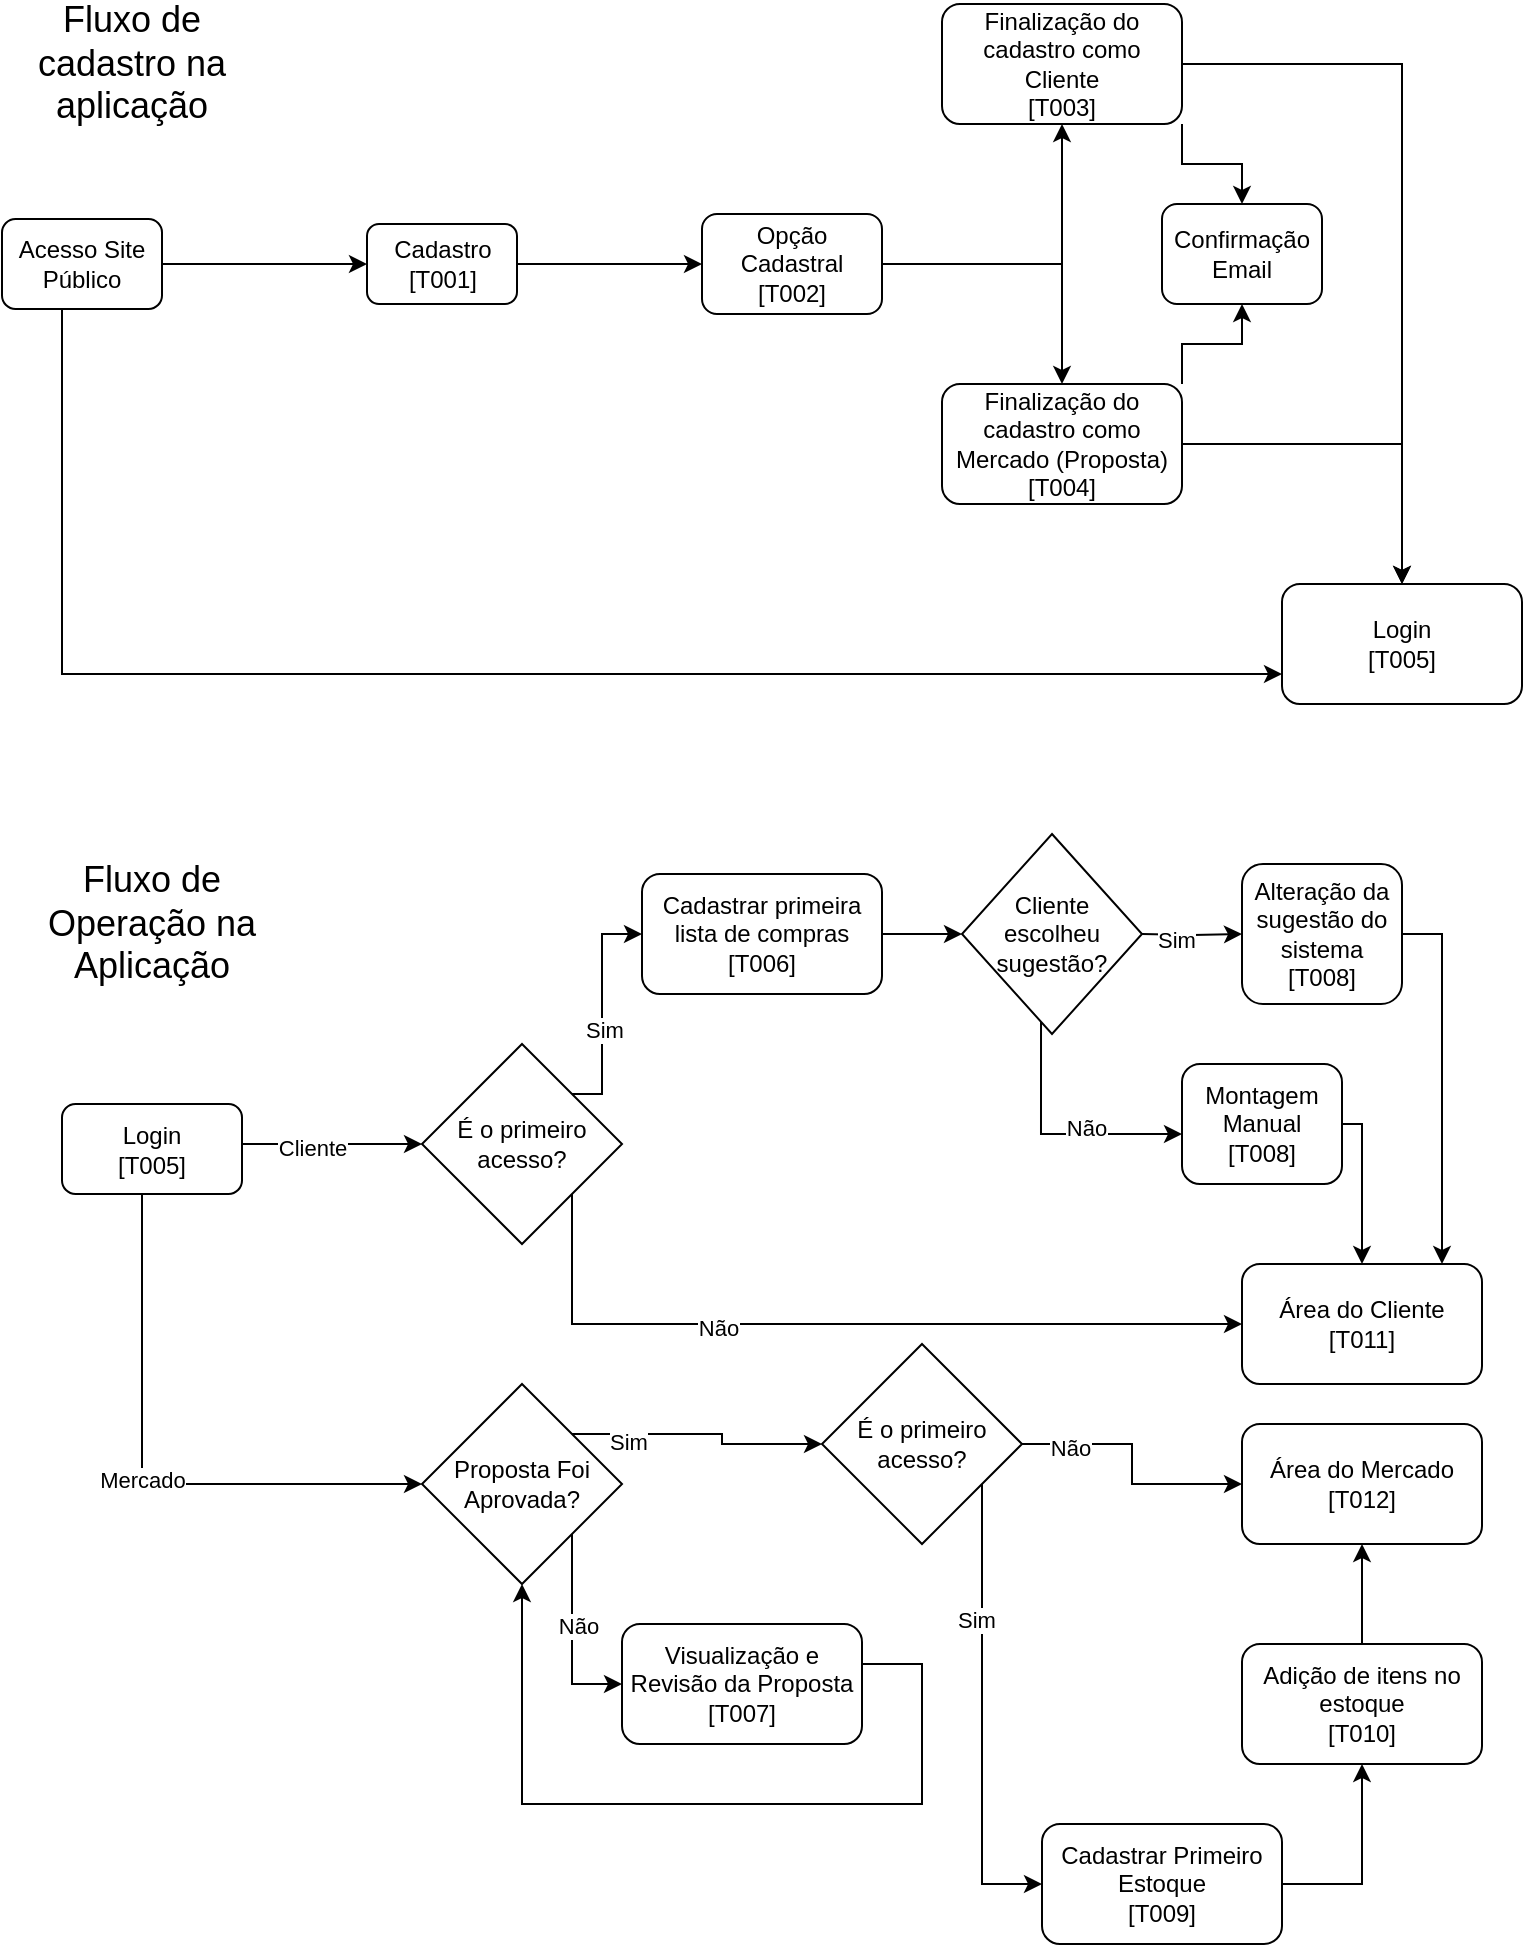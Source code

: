<mxfile version="20.8.3" type="github">
  <diagram id="kgpKYQtTHZ0yAKxKKP6v" name="Page-1">
    <mxGraphModel dx="995" dy="458" grid="1" gridSize="10" guides="1" tooltips="1" connect="1" arrows="1" fold="1" page="1" pageScale="1" pageWidth="850" pageHeight="1100" math="0" shadow="0">
      <root>
        <mxCell id="0" />
        <mxCell id="1" parent="0" />
        <mxCell id="jF51_TRKOIB4lYGw2IrB-8" style="edgeStyle=orthogonalEdgeStyle;rounded=0;orthogonalLoop=1;jettySize=auto;html=1;" parent="1" source="jF51_TRKOIB4lYGw2IrB-1" target="jF51_TRKOIB4lYGw2IrB-2" edge="1">
          <mxGeometry relative="1" as="geometry" />
        </mxCell>
        <mxCell id="jF51_TRKOIB4lYGw2IrB-13" style="edgeStyle=orthogonalEdgeStyle;rounded=0;orthogonalLoop=1;jettySize=auto;html=1;entryX=0;entryY=0.75;entryDx=0;entryDy=0;" parent="1" source="jF51_TRKOIB4lYGw2IrB-1" target="jF51_TRKOIB4lYGw2IrB-7" edge="1">
          <mxGeometry relative="1" as="geometry">
            <Array as="points">
              <mxPoint x="80" y="395" />
            </Array>
          </mxGeometry>
        </mxCell>
        <mxCell id="jF51_TRKOIB4lYGw2IrB-1" value="Acesso Site Público" style="rounded=1;whiteSpace=wrap;html=1;" parent="1" vertex="1">
          <mxGeometry x="50" y="167.5" width="80" height="45" as="geometry" />
        </mxCell>
        <mxCell id="jF51_TRKOIB4lYGw2IrB-10" style="edgeStyle=orthogonalEdgeStyle;rounded=0;orthogonalLoop=1;jettySize=auto;html=1;exitX=1;exitY=0.5;exitDx=0;exitDy=0;entryX=0;entryY=0.5;entryDx=0;entryDy=0;" parent="1" source="jF51_TRKOIB4lYGw2IrB-2" target="jF51_TRKOIB4lYGw2IrB-4" edge="1">
          <mxGeometry relative="1" as="geometry" />
        </mxCell>
        <mxCell id="jF51_TRKOIB4lYGw2IrB-2" value="Cadastro&lt;br&gt;[T001]" style="rounded=1;whiteSpace=wrap;html=1;" parent="1" vertex="1">
          <mxGeometry x="232.5" y="170" width="75" height="40" as="geometry" />
        </mxCell>
        <mxCell id="jF51_TRKOIB4lYGw2IrB-3" value="Confirmação Email" style="rounded=1;whiteSpace=wrap;html=1;" parent="1" vertex="1">
          <mxGeometry x="630" y="160" width="80" height="50" as="geometry" />
        </mxCell>
        <mxCell id="jF51_TRKOIB4lYGw2IrB-11" style="edgeStyle=orthogonalEdgeStyle;rounded=0;orthogonalLoop=1;jettySize=auto;html=1;exitX=1;exitY=0.5;exitDx=0;exitDy=0;entryX=0.5;entryY=1;entryDx=0;entryDy=0;" parent="1" source="jF51_TRKOIB4lYGw2IrB-4" target="jF51_TRKOIB4lYGw2IrB-5" edge="1">
          <mxGeometry relative="1" as="geometry" />
        </mxCell>
        <mxCell id="jF51_TRKOIB4lYGw2IrB-12" style="edgeStyle=orthogonalEdgeStyle;rounded=0;orthogonalLoop=1;jettySize=auto;html=1;entryX=0.5;entryY=0;entryDx=0;entryDy=0;" parent="1" source="jF51_TRKOIB4lYGw2IrB-4" target="jF51_TRKOIB4lYGw2IrB-6" edge="1">
          <mxGeometry relative="1" as="geometry" />
        </mxCell>
        <mxCell id="jF51_TRKOIB4lYGw2IrB-4" value="Opção Cadastral&lt;br&gt;[T002]" style="rounded=1;whiteSpace=wrap;html=1;" parent="1" vertex="1">
          <mxGeometry x="400" y="165" width="90" height="50" as="geometry" />
        </mxCell>
        <mxCell id="jF51_TRKOIB4lYGw2IrB-15" style="edgeStyle=orthogonalEdgeStyle;rounded=0;orthogonalLoop=1;jettySize=auto;html=1;entryX=0.5;entryY=0;entryDx=0;entryDy=0;" parent="1" source="jF51_TRKOIB4lYGw2IrB-5" target="jF51_TRKOIB4lYGw2IrB-7" edge="1">
          <mxGeometry relative="1" as="geometry" />
        </mxCell>
        <mxCell id="jF51_TRKOIB4lYGw2IrB-46" style="edgeStyle=orthogonalEdgeStyle;rounded=0;orthogonalLoop=1;jettySize=auto;html=1;exitX=1;exitY=1;exitDx=0;exitDy=0;entryX=0.5;entryY=0;entryDx=0;entryDy=0;" parent="1" source="jF51_TRKOIB4lYGw2IrB-5" target="jF51_TRKOIB4lYGw2IrB-3" edge="1">
          <mxGeometry relative="1" as="geometry" />
        </mxCell>
        <mxCell id="jF51_TRKOIB4lYGw2IrB-5" value="Finalização do cadastro como Cliente&lt;br&gt;[T003]" style="rounded=1;whiteSpace=wrap;html=1;" parent="1" vertex="1">
          <mxGeometry x="520" y="60" width="120" height="60" as="geometry" />
        </mxCell>
        <mxCell id="jF51_TRKOIB4lYGw2IrB-14" style="edgeStyle=orthogonalEdgeStyle;rounded=0;orthogonalLoop=1;jettySize=auto;html=1;" parent="1" source="jF51_TRKOIB4lYGw2IrB-6" target="jF51_TRKOIB4lYGw2IrB-7" edge="1">
          <mxGeometry relative="1" as="geometry" />
        </mxCell>
        <mxCell id="jF51_TRKOIB4lYGw2IrB-47" style="edgeStyle=orthogonalEdgeStyle;rounded=0;orthogonalLoop=1;jettySize=auto;html=1;exitX=1;exitY=0;exitDx=0;exitDy=0;entryX=0.5;entryY=1;entryDx=0;entryDy=0;" parent="1" source="jF51_TRKOIB4lYGw2IrB-6" target="jF51_TRKOIB4lYGw2IrB-3" edge="1">
          <mxGeometry relative="1" as="geometry" />
        </mxCell>
        <mxCell id="jF51_TRKOIB4lYGw2IrB-6" value="Finalização do cadastro como Mercado (Proposta)&lt;br&gt;[T004]" style="rounded=1;whiteSpace=wrap;html=1;" parent="1" vertex="1">
          <mxGeometry x="520" y="250" width="120" height="60" as="geometry" />
        </mxCell>
        <mxCell id="jF51_TRKOIB4lYGw2IrB-7" value="Login&lt;br&gt;[T005]" style="rounded=1;whiteSpace=wrap;html=1;" parent="1" vertex="1">
          <mxGeometry x="690" y="350" width="120" height="60" as="geometry" />
        </mxCell>
        <mxCell id="jF51_TRKOIB4lYGw2IrB-19" style="edgeStyle=orthogonalEdgeStyle;rounded=0;orthogonalLoop=1;jettySize=auto;html=1;entryX=0;entryY=0.5;entryDx=0;entryDy=0;" parent="1" source="jF51_TRKOIB4lYGw2IrB-16" target="jF51_TRKOIB4lYGw2IrB-17" edge="1">
          <mxGeometry relative="1" as="geometry">
            <Array as="points">
              <mxPoint x="130" y="630" />
            </Array>
          </mxGeometry>
        </mxCell>
        <mxCell id="jF51_TRKOIB4lYGw2IrB-20" value="Cliente" style="edgeLabel;html=1;align=center;verticalAlign=middle;resizable=0;points=[];" parent="jF51_TRKOIB4lYGw2IrB-19" vertex="1" connectable="0">
          <mxGeometry x="-0.227" y="-2" relative="1" as="geometry">
            <mxPoint as="offset" />
          </mxGeometry>
        </mxCell>
        <mxCell id="jF51_TRKOIB4lYGw2IrB-21" value="Mercado" style="edgeStyle=orthogonalEdgeStyle;rounded=0;orthogonalLoop=1;jettySize=auto;html=1;entryX=0;entryY=0.5;entryDx=0;entryDy=0;" parent="1" source="jF51_TRKOIB4lYGw2IrB-16" target="jF51_TRKOIB4lYGw2IrB-22" edge="1">
          <mxGeometry relative="1" as="geometry">
            <mxPoint x="260" y="800" as="targetPoint" />
            <Array as="points">
              <mxPoint x="120" y="800" />
            </Array>
          </mxGeometry>
        </mxCell>
        <mxCell id="jF51_TRKOIB4lYGw2IrB-16" value="Login&lt;br&gt;[T005]" style="rounded=1;whiteSpace=wrap;html=1;" parent="1" vertex="1">
          <mxGeometry x="80" y="610" width="90" height="45" as="geometry" />
        </mxCell>
        <mxCell id="jF51_TRKOIB4lYGw2IrB-25" style="edgeStyle=orthogonalEdgeStyle;rounded=0;orthogonalLoop=1;jettySize=auto;html=1;exitX=1;exitY=1;exitDx=0;exitDy=0;" parent="1" source="jF51_TRKOIB4lYGw2IrB-17" target="jF51_TRKOIB4lYGw2IrB-29" edge="1">
          <mxGeometry relative="1" as="geometry">
            <mxPoint x="580" y="680" as="targetPoint" />
            <Array as="points">
              <mxPoint x="335" y="720" />
            </Array>
          </mxGeometry>
        </mxCell>
        <mxCell id="jF51_TRKOIB4lYGw2IrB-27" value="Não" style="edgeLabel;html=1;align=center;verticalAlign=middle;resizable=0;points=[];" parent="jF51_TRKOIB4lYGw2IrB-25" vertex="1" connectable="0">
          <mxGeometry x="-0.309" y="-2" relative="1" as="geometry">
            <mxPoint as="offset" />
          </mxGeometry>
        </mxCell>
        <mxCell id="jF51_TRKOIB4lYGw2IrB-59" style="edgeStyle=orthogonalEdgeStyle;rounded=0;orthogonalLoop=1;jettySize=auto;html=1;exitX=1;exitY=0;exitDx=0;exitDy=0;entryX=0;entryY=0.5;entryDx=0;entryDy=0;" parent="1" source="jF51_TRKOIB4lYGw2IrB-17" target="jF51_TRKOIB4lYGw2IrB-28" edge="1">
          <mxGeometry relative="1" as="geometry">
            <Array as="points">
              <mxPoint x="350" y="605" />
              <mxPoint x="350" y="525" />
            </Array>
          </mxGeometry>
        </mxCell>
        <mxCell id="jF51_TRKOIB4lYGw2IrB-60" value="Sim" style="edgeLabel;html=1;align=center;verticalAlign=middle;resizable=0;points=[];" parent="jF51_TRKOIB4lYGw2IrB-59" vertex="1" connectable="0">
          <mxGeometry x="-0.179" y="-1" relative="1" as="geometry">
            <mxPoint as="offset" />
          </mxGeometry>
        </mxCell>
        <mxCell id="jF51_TRKOIB4lYGw2IrB-17" value="É o primeiro acesso?" style="rhombus;whiteSpace=wrap;html=1;" parent="1" vertex="1">
          <mxGeometry x="260" y="580" width="100" height="100" as="geometry" />
        </mxCell>
        <mxCell id="jF51_TRKOIB4lYGw2IrB-37" style="edgeStyle=orthogonalEdgeStyle;rounded=0;orthogonalLoop=1;jettySize=auto;html=1;exitX=1;exitY=0;exitDx=0;exitDy=0;" parent="1" source="jF51_TRKOIB4lYGw2IrB-22" target="PFHIGIeKLwrxb5GnWWdi-1" edge="1">
          <mxGeometry relative="1" as="geometry">
            <mxPoint x="460" y="780" as="targetPoint" />
          </mxGeometry>
        </mxCell>
        <mxCell id="jF51_TRKOIB4lYGw2IrB-39" value="Sim" style="edgeLabel;html=1;align=center;verticalAlign=middle;resizable=0;points=[];" parent="jF51_TRKOIB4lYGw2IrB-37" vertex="1" connectable="0">
          <mxGeometry x="-0.63" y="-4" relative="1" as="geometry">
            <mxPoint x="4" as="offset" />
          </mxGeometry>
        </mxCell>
        <mxCell id="jF51_TRKOIB4lYGw2IrB-38" style="edgeStyle=orthogonalEdgeStyle;rounded=0;orthogonalLoop=1;jettySize=auto;html=1;exitX=1;exitY=1;exitDx=0;exitDy=0;" parent="1" source="jF51_TRKOIB4lYGw2IrB-22" target="jF51_TRKOIB4lYGw2IrB-41" edge="1">
          <mxGeometry relative="1" as="geometry">
            <mxPoint x="480" y="870" as="targetPoint" />
            <Array as="points">
              <mxPoint x="335" y="900" />
            </Array>
          </mxGeometry>
        </mxCell>
        <mxCell id="jF51_TRKOIB4lYGw2IrB-40" value="Não" style="edgeLabel;html=1;align=center;verticalAlign=middle;resizable=0;points=[];" parent="jF51_TRKOIB4lYGw2IrB-38" vertex="1" connectable="0">
          <mxGeometry x="0.206" y="3" relative="1" as="geometry">
            <mxPoint y="-15" as="offset" />
          </mxGeometry>
        </mxCell>
        <mxCell id="jF51_TRKOIB4lYGw2IrB-22" value="Proposta Foi Aprovada?" style="rhombus;whiteSpace=wrap;html=1;" parent="1" vertex="1">
          <mxGeometry x="260" y="750" width="100" height="100" as="geometry" />
        </mxCell>
        <mxCell id="jF51_TRKOIB4lYGw2IrB-51" style="edgeStyle=orthogonalEdgeStyle;rounded=0;orthogonalLoop=1;jettySize=auto;html=1;" parent="1" source="jF51_TRKOIB4lYGw2IrB-28" edge="1">
          <mxGeometry relative="1" as="geometry">
            <mxPoint x="530" y="525" as="targetPoint" />
          </mxGeometry>
        </mxCell>
        <mxCell id="jF51_TRKOIB4lYGw2IrB-28" value="Cadastrar primeira lista de compras&lt;br&gt;[T006]" style="rounded=1;whiteSpace=wrap;html=1;" parent="1" vertex="1">
          <mxGeometry x="370" y="495" width="120" height="60" as="geometry" />
        </mxCell>
        <mxCell id="jF51_TRKOIB4lYGw2IrB-29" value="Área do Cliente&lt;br&gt;[T011]" style="rounded=1;whiteSpace=wrap;html=1;" parent="1" vertex="1">
          <mxGeometry x="670" y="690" width="120" height="60" as="geometry" />
        </mxCell>
        <mxCell id="jF51_TRKOIB4lYGw2IrB-34" style="edgeStyle=orthogonalEdgeStyle;rounded=0;orthogonalLoop=1;jettySize=auto;html=1;exitX=1;exitY=0.5;exitDx=0;exitDy=0;" parent="1" source="jF51_TRKOIB4lYGw2IrB-30" target="jF51_TRKOIB4lYGw2IrB-29" edge="1">
          <mxGeometry relative="1" as="geometry">
            <Array as="points">
              <mxPoint x="770" y="525" />
            </Array>
          </mxGeometry>
        </mxCell>
        <mxCell id="jF51_TRKOIB4lYGw2IrB-30" value="Alteração da sugestão do sistema&lt;br&gt;[T008]" style="rounded=1;whiteSpace=wrap;html=1;" parent="1" vertex="1">
          <mxGeometry x="670" y="490" width="80" height="70" as="geometry" />
        </mxCell>
        <mxCell id="jF51_TRKOIB4lYGw2IrB-58" style="edgeStyle=orthogonalEdgeStyle;rounded=0;orthogonalLoop=1;jettySize=auto;html=1;" parent="1" source="jF51_TRKOIB4lYGw2IrB-31" target="jF51_TRKOIB4lYGw2IrB-29" edge="1">
          <mxGeometry relative="1" as="geometry">
            <Array as="points">
              <mxPoint x="730" y="620" />
            </Array>
          </mxGeometry>
        </mxCell>
        <mxCell id="jF51_TRKOIB4lYGw2IrB-31" value="Montagem Manual&lt;br&gt;[T008]" style="rounded=1;whiteSpace=wrap;html=1;" parent="1" vertex="1">
          <mxGeometry x="640" y="590" width="80" height="60" as="geometry" />
        </mxCell>
        <mxCell id="jF51_TRKOIB4lYGw2IrB-41" value="Visualização e Revisão da Proposta&lt;br&gt;[T007]" style="rounded=1;whiteSpace=wrap;html=1;" parent="1" vertex="1">
          <mxGeometry x="360" y="870" width="120" height="60" as="geometry" />
        </mxCell>
        <mxCell id="jF51_TRKOIB4lYGw2IrB-44" style="edgeStyle=orthogonalEdgeStyle;rounded=0;orthogonalLoop=1;jettySize=auto;html=1;entryX=0.5;entryY=1;entryDx=0;entryDy=0;" parent="1" source="jF51_TRKOIB4lYGw2IrB-41" target="jF51_TRKOIB4lYGw2IrB-22" edge="1">
          <mxGeometry relative="1" as="geometry">
            <mxPoint x="710.0" y="900" as="sourcePoint" />
            <Array as="points">
              <mxPoint x="510" y="890" />
              <mxPoint x="510" y="960" />
              <mxPoint x="310" y="960" />
            </Array>
          </mxGeometry>
        </mxCell>
        <mxCell id="jF51_TRKOIB4lYGw2IrB-45" value="Área do Mercado&lt;br&gt;[T012]" style="rounded=1;whiteSpace=wrap;html=1;" parent="1" vertex="1">
          <mxGeometry x="670" y="770" width="120" height="60" as="geometry" />
        </mxCell>
        <mxCell id="jF51_TRKOIB4lYGw2IrB-52" style="edgeStyle=orthogonalEdgeStyle;rounded=0;orthogonalLoop=1;jettySize=auto;html=1;exitX=1;exitY=0.5;exitDx=0;exitDy=0;" parent="1" target="jF51_TRKOIB4lYGw2IrB-30" edge="1">
          <mxGeometry relative="1" as="geometry">
            <mxPoint x="620" y="525" as="sourcePoint" />
          </mxGeometry>
        </mxCell>
        <mxCell id="jF51_TRKOIB4lYGw2IrB-53" value="Sim" style="edgeLabel;html=1;align=center;verticalAlign=middle;resizable=0;points=[];" parent="jF51_TRKOIB4lYGw2IrB-52" vertex="1" connectable="0">
          <mxGeometry x="-0.355" y="-2" relative="1" as="geometry">
            <mxPoint as="offset" />
          </mxGeometry>
        </mxCell>
        <mxCell id="jF51_TRKOIB4lYGw2IrB-55" style="edgeStyle=orthogonalEdgeStyle;rounded=0;orthogonalLoop=1;jettySize=auto;html=1;exitX=0.439;exitY=0.928;exitDx=0;exitDy=0;exitPerimeter=0;" parent="1" target="jF51_TRKOIB4lYGw2IrB-31" edge="1">
          <mxGeometry relative="1" as="geometry">
            <mxPoint x="569.51" y="567.8" as="sourcePoint" />
            <Array as="points">
              <mxPoint x="570" y="625" />
            </Array>
          </mxGeometry>
        </mxCell>
        <mxCell id="jF51_TRKOIB4lYGw2IrB-56" value="Não" style="edgeLabel;html=1;align=center;verticalAlign=middle;resizable=0;points=[];" parent="jF51_TRKOIB4lYGw2IrB-55" vertex="1" connectable="0">
          <mxGeometry x="0.238" y="3" relative="1" as="geometry">
            <mxPoint as="offset" />
          </mxGeometry>
        </mxCell>
        <mxCell id="jF51_TRKOIB4lYGw2IrB-50" value="Cliente escolheu sugestão?" style="rhombus;whiteSpace=wrap;html=1;" parent="1" vertex="1">
          <mxGeometry x="530" y="475" width="90" height="100" as="geometry" />
        </mxCell>
        <mxCell id="jF51_TRKOIB4lYGw2IrB-61" value="&lt;span style=&quot;font-size: 18px;&quot;&gt;Fluxo de cadastro na aplicação&lt;/span&gt;" style="text;strokeColor=none;align=center;fillColor=none;html=1;verticalAlign=middle;whiteSpace=wrap;rounded=0;" parent="1" vertex="1">
          <mxGeometry x="50" y="90" width="130" as="geometry" />
        </mxCell>
        <mxCell id="jF51_TRKOIB4lYGw2IrB-62" value="&lt;span style=&quot;font-size: 18px;&quot;&gt;Fluxo de Operação na Aplicação&lt;/span&gt;" style="text;strokeColor=none;align=center;fillColor=none;html=1;verticalAlign=middle;whiteSpace=wrap;rounded=0;" parent="1" vertex="1">
          <mxGeometry x="60" y="520" width="130" as="geometry" />
        </mxCell>
        <mxCell id="PFHIGIeKLwrxb5GnWWdi-2" style="edgeStyle=orthogonalEdgeStyle;rounded=0;orthogonalLoop=1;jettySize=auto;html=1;entryX=0;entryY=0.5;entryDx=0;entryDy=0;" edge="1" parent="1" source="PFHIGIeKLwrxb5GnWWdi-1" target="jF51_TRKOIB4lYGw2IrB-45">
          <mxGeometry relative="1" as="geometry" />
        </mxCell>
        <mxCell id="PFHIGIeKLwrxb5GnWWdi-3" value="Não" style="edgeLabel;html=1;align=center;verticalAlign=middle;resizable=0;points=[];" vertex="1" connectable="0" parent="PFHIGIeKLwrxb5GnWWdi-2">
          <mxGeometry x="-0.631" y="-2" relative="1" as="geometry">
            <mxPoint as="offset" />
          </mxGeometry>
        </mxCell>
        <mxCell id="PFHIGIeKLwrxb5GnWWdi-5" style="edgeStyle=orthogonalEdgeStyle;rounded=0;orthogonalLoop=1;jettySize=auto;html=1;" edge="1" parent="1" source="PFHIGIeKLwrxb5GnWWdi-1" target="PFHIGIeKLwrxb5GnWWdi-4">
          <mxGeometry relative="1" as="geometry">
            <Array as="points">
              <mxPoint x="540" y="1000" />
            </Array>
          </mxGeometry>
        </mxCell>
        <mxCell id="PFHIGIeKLwrxb5GnWWdi-6" value="Sim" style="edgeLabel;html=1;align=center;verticalAlign=middle;resizable=0;points=[];" vertex="1" connectable="0" parent="PFHIGIeKLwrxb5GnWWdi-5">
          <mxGeometry x="-0.415" y="-3" relative="1" as="geometry">
            <mxPoint as="offset" />
          </mxGeometry>
        </mxCell>
        <mxCell id="PFHIGIeKLwrxb5GnWWdi-1" value="É o primeiro acesso?" style="rhombus;whiteSpace=wrap;html=1;" vertex="1" parent="1">
          <mxGeometry x="460" y="730" width="100" height="100" as="geometry" />
        </mxCell>
        <mxCell id="PFHIGIeKLwrxb5GnWWdi-9" style="edgeStyle=orthogonalEdgeStyle;rounded=0;orthogonalLoop=1;jettySize=auto;html=1;entryX=0.5;entryY=1;entryDx=0;entryDy=0;" edge="1" parent="1" source="PFHIGIeKLwrxb5GnWWdi-4" target="PFHIGIeKLwrxb5GnWWdi-8">
          <mxGeometry relative="1" as="geometry">
            <Array as="points">
              <mxPoint x="730" y="1000" />
            </Array>
          </mxGeometry>
        </mxCell>
        <mxCell id="PFHIGIeKLwrxb5GnWWdi-4" value="Cadastrar Primeiro Estoque&lt;br&gt;[T009]" style="rounded=1;whiteSpace=wrap;html=1;" vertex="1" parent="1">
          <mxGeometry x="570" y="970" width="120" height="60" as="geometry" />
        </mxCell>
        <mxCell id="PFHIGIeKLwrxb5GnWWdi-10" style="edgeStyle=orthogonalEdgeStyle;rounded=0;orthogonalLoop=1;jettySize=auto;html=1;" edge="1" parent="1" source="PFHIGIeKLwrxb5GnWWdi-8" target="jF51_TRKOIB4lYGw2IrB-45">
          <mxGeometry relative="1" as="geometry" />
        </mxCell>
        <mxCell id="PFHIGIeKLwrxb5GnWWdi-8" value="Adição de itens no estoque&lt;br&gt;[T010]" style="rounded=1;whiteSpace=wrap;html=1;" vertex="1" parent="1">
          <mxGeometry x="670" y="880" width="120" height="60" as="geometry" />
        </mxCell>
      </root>
    </mxGraphModel>
  </diagram>
</mxfile>
